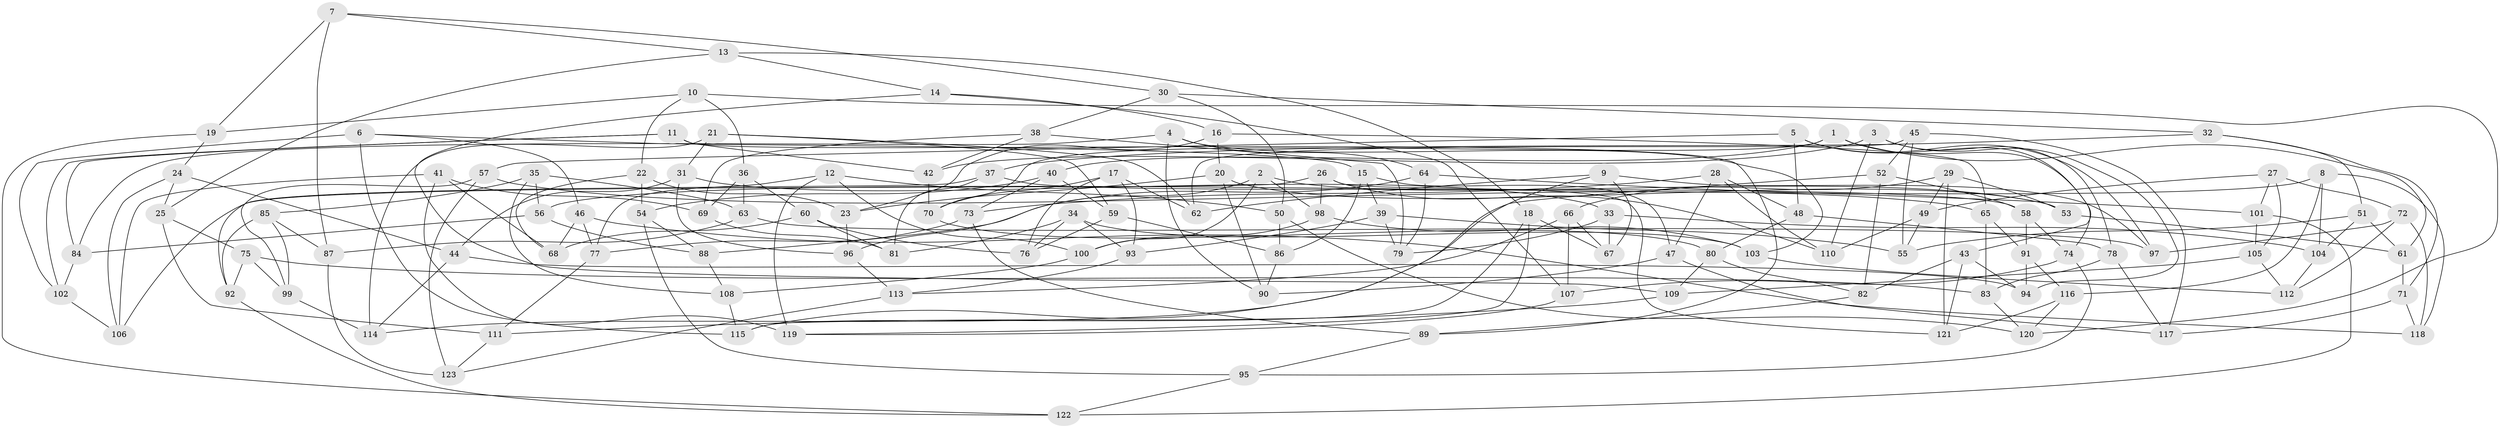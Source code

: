 // coarse degree distribution, {4: 0.05405405405405406, 6: 0.21621621621621623, 9: 0.13513513513513514, 8: 0.32432432432432434, 5: 0.08108108108108109, 10: 0.08108108108108109, 7: 0.10810810810810811}
// Generated by graph-tools (version 1.1) at 2025/38/03/04/25 23:38:05]
// undirected, 123 vertices, 246 edges
graph export_dot {
  node [color=gray90,style=filled];
  1;
  2;
  3;
  4;
  5;
  6;
  7;
  8;
  9;
  10;
  11;
  12;
  13;
  14;
  15;
  16;
  17;
  18;
  19;
  20;
  21;
  22;
  23;
  24;
  25;
  26;
  27;
  28;
  29;
  30;
  31;
  32;
  33;
  34;
  35;
  36;
  37;
  38;
  39;
  40;
  41;
  42;
  43;
  44;
  45;
  46;
  47;
  48;
  49;
  50;
  51;
  52;
  53;
  54;
  55;
  56;
  57;
  58;
  59;
  60;
  61;
  62;
  63;
  64;
  65;
  66;
  67;
  68;
  69;
  70;
  71;
  72;
  73;
  74;
  75;
  76;
  77;
  78;
  79;
  80;
  81;
  82;
  83;
  84;
  85;
  86;
  87;
  88;
  89;
  90;
  91;
  92;
  93;
  94;
  95;
  96;
  97;
  98;
  99;
  100;
  101;
  102;
  103;
  104;
  105;
  106;
  107;
  108;
  109;
  110;
  111;
  112;
  113;
  114;
  115;
  116;
  117;
  118;
  119;
  120;
  121;
  122;
  123;
  1 -- 70;
  1 -- 61;
  1 -- 40;
  1 -- 43;
  2 -- 96;
  2 -- 100;
  2 -- 98;
  2 -- 53;
  3 -- 42;
  3 -- 94;
  3 -- 110;
  3 -- 78;
  4 -- 90;
  4 -- 103;
  4 -- 64;
  4 -- 84;
  5 -- 74;
  5 -- 48;
  5 -- 97;
  5 -- 57;
  6 -- 15;
  6 -- 46;
  6 -- 102;
  6 -- 115;
  7 -- 19;
  7 -- 30;
  7 -- 13;
  7 -- 87;
  8 -- 104;
  8 -- 116;
  8 -- 56;
  8 -- 118;
  9 -- 97;
  9 -- 115;
  9 -- 67;
  9 -- 62;
  10 -- 22;
  10 -- 36;
  10 -- 120;
  10 -- 19;
  11 -- 102;
  11 -- 42;
  11 -- 84;
  11 -- 89;
  12 -- 119;
  12 -- 77;
  12 -- 50;
  12 -- 100;
  13 -- 18;
  13 -- 25;
  13 -- 14;
  14 -- 109;
  14 -- 107;
  14 -- 16;
  15 -- 47;
  15 -- 39;
  15 -- 86;
  16 -- 23;
  16 -- 65;
  16 -- 20;
  17 -- 70;
  17 -- 93;
  17 -- 62;
  17 -- 76;
  18 -- 115;
  18 -- 119;
  18 -- 67;
  19 -- 24;
  19 -- 122;
  20 -- 23;
  20 -- 90;
  20 -- 53;
  21 -- 31;
  21 -- 59;
  21 -- 114;
  21 -- 62;
  22 -- 23;
  22 -- 68;
  22 -- 54;
  23 -- 96;
  24 -- 44;
  24 -- 25;
  24 -- 106;
  25 -- 75;
  25 -- 111;
  26 -- 98;
  26 -- 106;
  26 -- 110;
  26 -- 121;
  27 -- 101;
  27 -- 72;
  27 -- 49;
  27 -- 105;
  28 -- 110;
  28 -- 48;
  28 -- 47;
  28 -- 73;
  29 -- 53;
  29 -- 121;
  29 -- 66;
  29 -- 49;
  30 -- 32;
  30 -- 38;
  30 -- 50;
  31 -- 33;
  31 -- 96;
  31 -- 44;
  32 -- 37;
  32 -- 51;
  32 -- 71;
  33 -- 79;
  33 -- 67;
  33 -- 104;
  34 -- 103;
  34 -- 93;
  34 -- 76;
  34 -- 81;
  35 -- 63;
  35 -- 56;
  35 -- 85;
  35 -- 108;
  36 -- 60;
  36 -- 63;
  36 -- 69;
  37 -- 58;
  37 -- 92;
  37 -- 81;
  38 -- 42;
  38 -- 69;
  38 -- 79;
  39 -- 93;
  39 -- 79;
  39 -- 55;
  40 -- 54;
  40 -- 73;
  40 -- 59;
  41 -- 106;
  41 -- 119;
  41 -- 68;
  41 -- 69;
  42 -- 70;
  43 -- 121;
  43 -- 82;
  43 -- 94;
  44 -- 94;
  44 -- 114;
  45 -- 52;
  45 -- 55;
  45 -- 62;
  45 -- 117;
  46 -- 118;
  46 -- 77;
  46 -- 68;
  47 -- 117;
  47 -- 90;
  48 -- 80;
  48 -- 78;
  49 -- 110;
  49 -- 55;
  50 -- 86;
  50 -- 120;
  51 -- 61;
  51 -- 55;
  51 -- 104;
  52 -- 114;
  52 -- 82;
  52 -- 58;
  53 -- 61;
  54 -- 95;
  54 -- 88;
  56 -- 84;
  56 -- 88;
  57 -- 99;
  57 -- 123;
  57 -- 65;
  58 -- 91;
  58 -- 74;
  59 -- 86;
  59 -- 76;
  60 -- 81;
  60 -- 68;
  60 -- 76;
  61 -- 71;
  63 -- 87;
  63 -- 97;
  64 -- 88;
  64 -- 79;
  64 -- 101;
  65 -- 91;
  65 -- 83;
  66 -- 107;
  66 -- 113;
  66 -- 67;
  69 -- 81;
  70 -- 80;
  71 -- 118;
  71 -- 117;
  72 -- 112;
  72 -- 97;
  72 -- 118;
  73 -- 89;
  73 -- 77;
  74 -- 95;
  74 -- 107;
  75 -- 92;
  75 -- 99;
  75 -- 83;
  77 -- 111;
  78 -- 117;
  78 -- 83;
  80 -- 109;
  80 -- 82;
  82 -- 89;
  83 -- 120;
  84 -- 102;
  85 -- 87;
  85 -- 92;
  85 -- 99;
  86 -- 90;
  87 -- 123;
  88 -- 108;
  89 -- 95;
  91 -- 116;
  91 -- 94;
  92 -- 122;
  93 -- 113;
  95 -- 122;
  96 -- 113;
  98 -- 103;
  98 -- 100;
  99 -- 114;
  100 -- 108;
  101 -- 105;
  101 -- 122;
  102 -- 106;
  103 -- 112;
  104 -- 112;
  105 -- 112;
  105 -- 109;
  107 -- 119;
  108 -- 115;
  109 -- 111;
  111 -- 123;
  113 -- 123;
  116 -- 120;
  116 -- 121;
}
